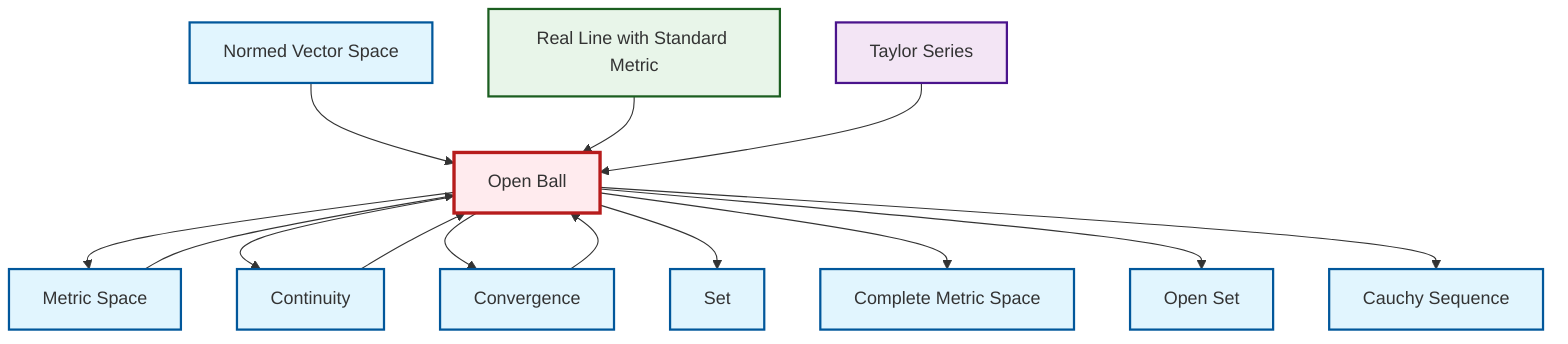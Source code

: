 graph TD
    classDef definition fill:#e1f5fe,stroke:#01579b,stroke-width:2px
    classDef theorem fill:#f3e5f5,stroke:#4a148c,stroke-width:2px
    classDef axiom fill:#fff3e0,stroke:#e65100,stroke-width:2px
    classDef example fill:#e8f5e9,stroke:#1b5e20,stroke-width:2px
    classDef current fill:#ffebee,stroke:#b71c1c,stroke-width:3px
    def-open-ball["Open Ball"]:::definition
    def-cauchy-sequence["Cauchy Sequence"]:::definition
    def-open-set["Open Set"]:::definition
    def-continuity["Continuity"]:::definition
    def-set["Set"]:::definition
    def-metric-space["Metric Space"]:::definition
    def-complete-metric-space["Complete Metric Space"]:::definition
    def-normed-vector-space["Normed Vector Space"]:::definition
    ex-real-line-metric["Real Line with Standard Metric"]:::example
    def-convergence["Convergence"]:::definition
    thm-taylor-series["Taylor Series"]:::theorem
    def-open-ball --> def-metric-space
    def-open-ball --> def-continuity
    def-open-ball --> def-convergence
    def-open-ball --> def-set
    def-metric-space --> def-open-ball
    def-continuity --> def-open-ball
    def-normed-vector-space --> def-open-ball
    def-open-ball --> def-complete-metric-space
    def-open-ball --> def-open-set
    ex-real-line-metric --> def-open-ball
    thm-taylor-series --> def-open-ball
    def-open-ball --> def-cauchy-sequence
    def-convergence --> def-open-ball
    class def-open-ball current